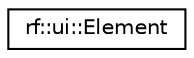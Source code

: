 digraph "Graphical Class Hierarchy"
{
  edge [fontname="Helvetica",fontsize="10",labelfontname="Helvetica",labelfontsize="10"];
  node [fontname="Helvetica",fontsize="10",shape=record];
  rankdir="LR";
  Node0 [label="rf::ui::Element",height=0.2,width=0.4,color="black", fillcolor="white", style="filled",URL="$classrf_1_1ui_1_1_element.html",tooltip="Abstract UI element class. "];
}

